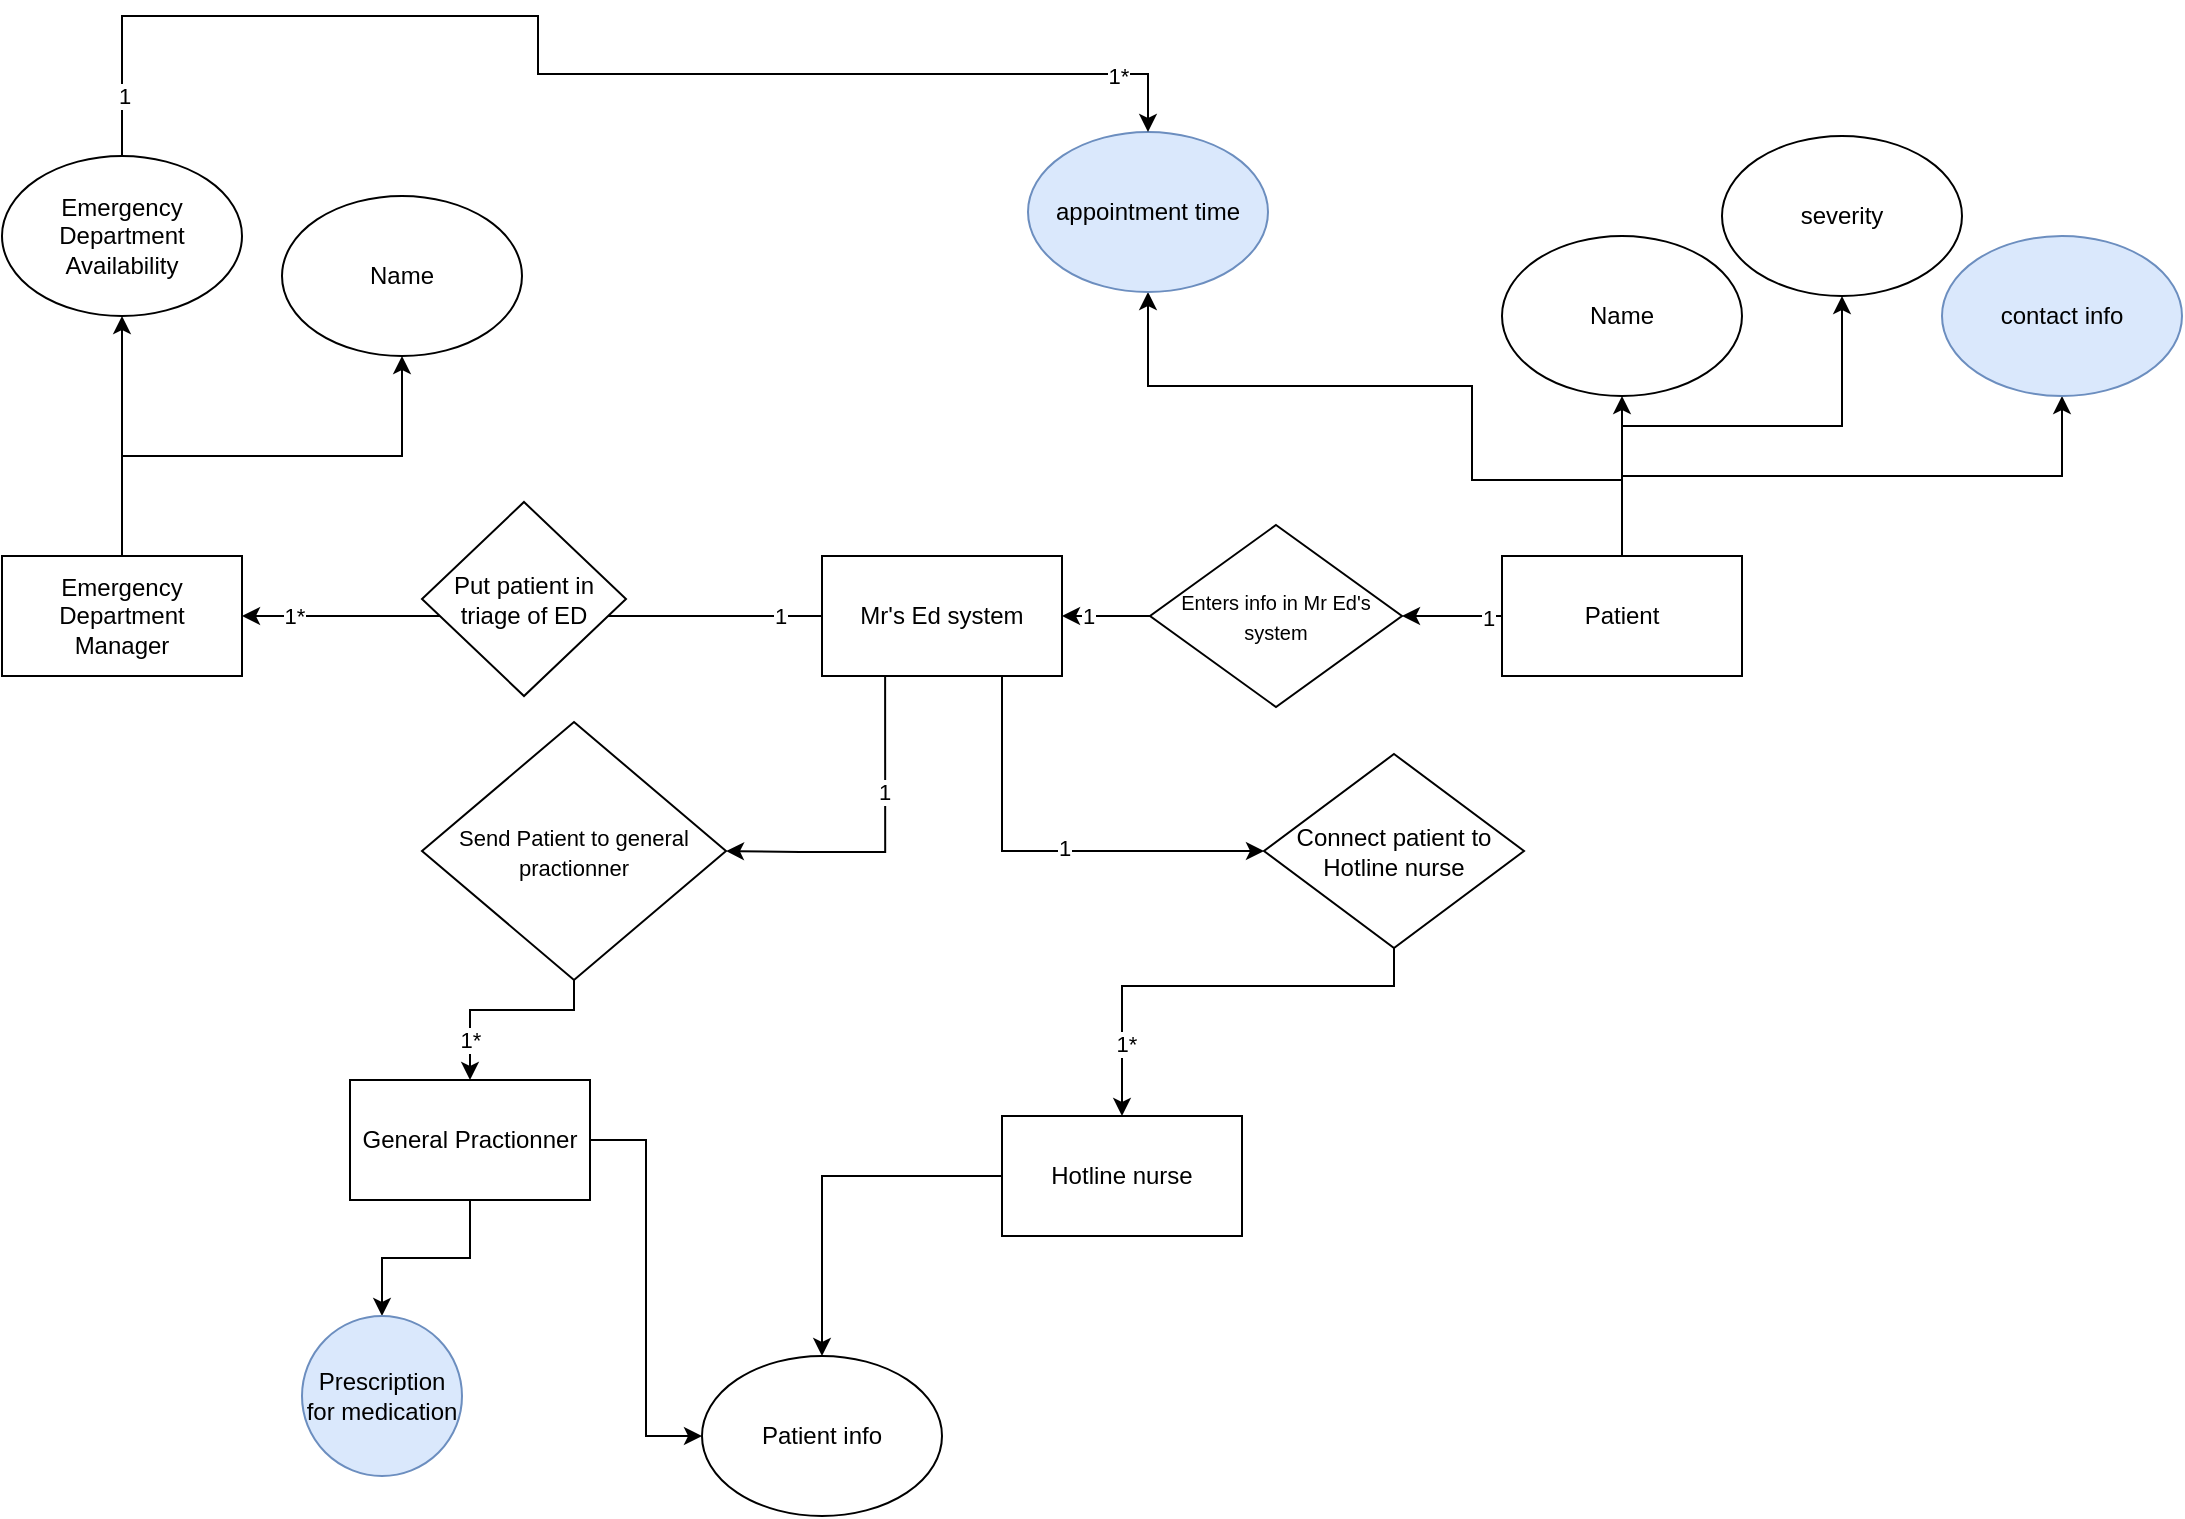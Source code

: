 <mxfile version="24.8.3">
  <diagram name="Page-1" id="12345-67890">
    <mxGraphModel dx="1325" dy="1089" grid="0" gridSize="10" guides="1" tooltips="1" connect="1" arrows="1" fold="1" page="0" pageScale="1" pageWidth="1100" pageHeight="850" background="none" math="0" shadow="0">
      <root>
        <mxCell id="0" />
        <mxCell id="1" parent="0" />
        <mxCell id="LKYqRy5Tb7PnWjAP05V9-2" value="" style="edgeStyle=orthogonalEdgeStyle;rounded=0;orthogonalLoop=1;jettySize=auto;html=1;" parent="1" source="TVGD07vnX8AzpcqW4ruT-3" target="LKYqRy5Tb7PnWjAP05V9-1" edge="1">
          <mxGeometry relative="1" as="geometry" />
        </mxCell>
        <mxCell id="TVGD07vnX8AzpcqW4ruT-3" value="Hotline nurse" style="rounded=0;whiteSpace=wrap;html=1;" parent="1" vertex="1">
          <mxGeometry x="510" y="540" width="120" height="60" as="geometry" />
        </mxCell>
        <mxCell id="TVGD07vnX8AzpcqW4ruT-8" value="" style="edgeStyle=orthogonalEdgeStyle;rounded=0;orthogonalLoop=1;jettySize=auto;html=1;entryX=0.5;entryY=1;entryDx=0;entryDy=0;" parent="1" source="TVGD07vnX8AzpcqW4ruT-4" target="TVGD07vnX8AzpcqW4ruT-9" edge="1">
          <mxGeometry relative="1" as="geometry">
            <mxPoint x="820" y="190" as="targetPoint" />
          </mxGeometry>
        </mxCell>
        <mxCell id="CDvcQh2_v84ddmQvgI2k-2" value="" style="edgeStyle=orthogonalEdgeStyle;rounded=0;orthogonalLoop=1;jettySize=auto;html=1;" parent="1" source="TVGD07vnX8AzpcqW4ruT-4" target="CDvcQh2_v84ddmQvgI2k-1" edge="1">
          <mxGeometry relative="1" as="geometry" />
        </mxCell>
        <mxCell id="C_DkNWzkhmENbxMC921y-1" value="1" style="edgeLabel;html=1;align=center;verticalAlign=middle;resizable=0;points=[];" parent="CDvcQh2_v84ddmQvgI2k-2" vertex="1" connectable="0">
          <mxGeometry x="-0.707" y="1" relative="1" as="geometry">
            <mxPoint as="offset" />
          </mxGeometry>
        </mxCell>
        <mxCell id="TVGD07vnX8AzpcqW4ruT-4" value="Patient" style="rounded=0;whiteSpace=wrap;html=1;" parent="1" vertex="1">
          <mxGeometry x="760" y="260" width="120" height="60" as="geometry" />
        </mxCell>
        <mxCell id="LKYqRy5Tb7PnWjAP05V9-4" value="" style="edgeStyle=orthogonalEdgeStyle;rounded=0;orthogonalLoop=1;jettySize=auto;html=1;entryX=0;entryY=0.5;entryDx=0;entryDy=0;" parent="1" source="TVGD07vnX8AzpcqW4ruT-5" target="LKYqRy5Tb7PnWjAP05V9-1" edge="1">
          <mxGeometry relative="1" as="geometry">
            <mxPoint x="320" y="720" as="targetPoint" />
          </mxGeometry>
        </mxCell>
        <mxCell id="LKYqRy5Tb7PnWjAP05V9-6" value="" style="edgeStyle=orthogonalEdgeStyle;rounded=0;orthogonalLoop=1;jettySize=auto;html=1;" parent="1" source="TVGD07vnX8AzpcqW4ruT-5" target="LKYqRy5Tb7PnWjAP05V9-5" edge="1">
          <mxGeometry relative="1" as="geometry" />
        </mxCell>
        <mxCell id="TVGD07vnX8AzpcqW4ruT-5" value="General Practionner" style="rounded=0;whiteSpace=wrap;html=1;" parent="1" vertex="1">
          <mxGeometry x="184" y="522" width="120" height="60" as="geometry" />
        </mxCell>
        <mxCell id="TVGD07vnX8AzpcqW4ruT-9" value="Name" style="ellipse;whiteSpace=wrap;html=1;" parent="1" vertex="1">
          <mxGeometry x="760" y="100" width="120" height="80" as="geometry" />
        </mxCell>
        <mxCell id="TVGD07vnX8AzpcqW4ruT-10" value="" style="edgeStyle=orthogonalEdgeStyle;rounded=0;orthogonalLoop=1;jettySize=auto;html=1;entryX=0.5;entryY=1;entryDx=0;entryDy=0;exitX=0.5;exitY=0;exitDx=0;exitDy=0;" parent="1" source="TVGD07vnX8AzpcqW4ruT-4" target="TVGD07vnX8AzpcqW4ruT-11" edge="1">
          <mxGeometry relative="1" as="geometry">
            <mxPoint x="830" y="270" as="sourcePoint" />
            <mxPoint x="830" y="200" as="targetPoint" />
          </mxGeometry>
        </mxCell>
        <mxCell id="TVGD07vnX8AzpcqW4ruT-11" value="contact info" style="ellipse;whiteSpace=wrap;html=1;fillColor=#dae8fc;strokeColor=#6c8ebf;" parent="1" vertex="1">
          <mxGeometry x="980" y="100" width="120" height="80" as="geometry" />
        </mxCell>
        <mxCell id="TVGD07vnX8AzpcqW4ruT-12" value="" style="edgeStyle=orthogonalEdgeStyle;rounded=0;orthogonalLoop=1;jettySize=auto;html=1;entryX=0.5;entryY=1;entryDx=0;entryDy=0;exitX=0.5;exitY=0;exitDx=0;exitDy=0;" parent="1" source="TVGD07vnX8AzpcqW4ruT-4" target="TVGD07vnX8AzpcqW4ruT-13" edge="1">
          <mxGeometry relative="1" as="geometry">
            <mxPoint x="710" y="410" as="sourcePoint" />
            <mxPoint x="710" y="340" as="targetPoint" />
          </mxGeometry>
        </mxCell>
        <mxCell id="TVGD07vnX8AzpcqW4ruT-13" value="severity" style="ellipse;whiteSpace=wrap;html=1;" parent="1" vertex="1">
          <mxGeometry x="870" y="50" width="120" height="80" as="geometry" />
        </mxCell>
        <mxCell id="TVGD07vnX8AzpcqW4ruT-14" value="" style="edgeStyle=orthogonalEdgeStyle;rounded=0;orthogonalLoop=1;jettySize=auto;html=1;entryX=0.5;entryY=1;entryDx=0;entryDy=0;exitX=0.5;exitY=0;exitDx=0;exitDy=0;" parent="1" source="TVGD07vnX8AzpcqW4ruT-4" target="TVGD07vnX8AzpcqW4ruT-15" edge="1">
          <mxGeometry relative="1" as="geometry">
            <mxPoint x="1020" y="390" as="sourcePoint" />
            <mxPoint x="1020" y="320" as="targetPoint" />
            <Array as="points">
              <mxPoint x="820" y="222" />
              <mxPoint x="745" y="222" />
              <mxPoint x="745" y="175" />
              <mxPoint x="583" y="175" />
            </Array>
          </mxGeometry>
        </mxCell>
        <mxCell id="TVGD07vnX8AzpcqW4ruT-15" value="appointment time" style="ellipse;whiteSpace=wrap;html=1;fillColor=#dae8fc;strokeColor=#6c8ebf;" parent="1" vertex="1">
          <mxGeometry x="523" y="48" width="120" height="80" as="geometry" />
        </mxCell>
        <mxCell id="CDvcQh2_v84ddmQvgI2k-1" value="&lt;font style=&quot;font-size: 10px;&quot;&gt;Enters info in Mr Ed&#39;s system&lt;/font&gt;" style="rhombus;whiteSpace=wrap;html=1;rounded=0;" parent="1" vertex="1">
          <mxGeometry x="584" y="244.5" width="126" height="91" as="geometry" />
        </mxCell>
        <mxCell id="CDvcQh2_v84ddmQvgI2k-3" value="Emergency Department&lt;div&gt;Manager&lt;/div&gt;" style="whiteSpace=wrap;html=1;rounded=0;" parent="1" vertex="1">
          <mxGeometry x="10" y="260" width="120" height="60" as="geometry" />
        </mxCell>
        <mxCell id="CDvcQh2_v84ddmQvgI2k-7" value="Name" style="ellipse;whiteSpace=wrap;html=1;" parent="1" vertex="1">
          <mxGeometry x="150" y="80" width="120" height="80" as="geometry" />
        </mxCell>
        <mxCell id="CDvcQh2_v84ddmQvgI2k-8" value="" style="edgeStyle=orthogonalEdgeStyle;rounded=0;orthogonalLoop=1;jettySize=auto;html=1;entryX=0.5;entryY=1;entryDx=0;entryDy=0;exitX=0.5;exitY=0;exitDx=0;exitDy=0;" parent="1" source="CDvcQh2_v84ddmQvgI2k-3" target="CDvcQh2_v84ddmQvgI2k-7" edge="1">
          <mxGeometry relative="1" as="geometry">
            <mxPoint x="180.5" y="270" as="sourcePoint" />
            <mxPoint x="340" y="120" as="targetPoint" />
          </mxGeometry>
        </mxCell>
        <mxCell id="C_DkNWzkhmENbxMC921y-10" value="" style="edgeStyle=orthogonalEdgeStyle;rounded=0;orthogonalLoop=1;jettySize=auto;html=1;entryX=0.5;entryY=0;entryDx=0;entryDy=0;" parent="1" source="CDvcQh2_v84ddmQvgI2k-9" target="TVGD07vnX8AzpcqW4ruT-15" edge="1">
          <mxGeometry relative="1" as="geometry">
            <mxPoint x="70" y="-20" as="targetPoint" />
            <Array as="points">
              <mxPoint x="70" y="-10" />
              <mxPoint x="278" y="-10" />
              <mxPoint x="278" y="19" />
              <mxPoint x="583" y="19" />
            </Array>
          </mxGeometry>
        </mxCell>
        <mxCell id="C_DkNWzkhmENbxMC921y-11" value="1" style="edgeLabel;html=1;align=center;verticalAlign=middle;resizable=0;points=[];" parent="C_DkNWzkhmENbxMC921y-10" vertex="1" connectable="0">
          <mxGeometry x="-0.905" y="-1" relative="1" as="geometry">
            <mxPoint as="offset" />
          </mxGeometry>
        </mxCell>
        <mxCell id="C_DkNWzkhmENbxMC921y-12" value="1*" style="edgeLabel;html=1;align=center;verticalAlign=middle;resizable=0;points=[];" parent="C_DkNWzkhmENbxMC921y-10" vertex="1" connectable="0">
          <mxGeometry x="0.862" y="-1" relative="1" as="geometry">
            <mxPoint as="offset" />
          </mxGeometry>
        </mxCell>
        <mxCell id="CDvcQh2_v84ddmQvgI2k-9" value="Emergency Department Availability" style="ellipse;whiteSpace=wrap;html=1;" parent="1" vertex="1">
          <mxGeometry x="10" y="60" width="120" height="80" as="geometry" />
        </mxCell>
        <mxCell id="CDvcQh2_v84ddmQvgI2k-10" value="" style="edgeStyle=orthogonalEdgeStyle;rounded=0;orthogonalLoop=1;jettySize=auto;html=1;entryX=0.5;entryY=1;entryDx=0;entryDy=0;exitX=0.5;exitY=0;exitDx=0;exitDy=0;" parent="1" source="CDvcQh2_v84ddmQvgI2k-3" target="CDvcQh2_v84ddmQvgI2k-9" edge="1">
          <mxGeometry relative="1" as="geometry">
            <mxPoint x="260" y="230" as="sourcePoint" />
            <mxPoint x="350" y="130" as="targetPoint" />
          </mxGeometry>
        </mxCell>
        <mxCell id="CDvcQh2_v84ddmQvgI2k-13" value="1" style="edgeStyle=orthogonalEdgeStyle;rounded=0;orthogonalLoop=1;jettySize=auto;html=1;" parent="1" source="CDvcQh2_v84ddmQvgI2k-1" target="CDvcQh2_v84ddmQvgI2k-12" edge="1">
          <mxGeometry x="0.409" relative="1" as="geometry">
            <mxPoint x="460" y="290" as="sourcePoint" />
            <mxPoint x="310" y="290" as="targetPoint" />
            <mxPoint as="offset" />
          </mxGeometry>
        </mxCell>
        <mxCell id="CDvcQh2_v84ddmQvgI2k-14" value="" style="edgeStyle=orthogonalEdgeStyle;rounded=0;orthogonalLoop=1;jettySize=auto;html=1;" parent="1" source="CDvcQh2_v84ddmQvgI2k-12" target="CDvcQh2_v84ddmQvgI2k-3" edge="1">
          <mxGeometry relative="1" as="geometry" />
        </mxCell>
        <mxCell id="C_DkNWzkhmENbxMC921y-4" value="1" style="edgeLabel;html=1;align=center;verticalAlign=middle;resizable=0;points=[];" parent="CDvcQh2_v84ddmQvgI2k-14" vertex="1" connectable="0">
          <mxGeometry x="-0.853" relative="1" as="geometry">
            <mxPoint as="offset" />
          </mxGeometry>
        </mxCell>
        <mxCell id="C_DkNWzkhmENbxMC921y-5" value="1*" style="edgeLabel;html=1;align=center;verticalAlign=middle;resizable=0;points=[];" parent="CDvcQh2_v84ddmQvgI2k-14" vertex="1" connectable="0">
          <mxGeometry x="0.825" relative="1" as="geometry">
            <mxPoint as="offset" />
          </mxGeometry>
        </mxCell>
        <mxCell id="CDvcQh2_v84ddmQvgI2k-12" value="Mr&#39;s Ed system" style="whiteSpace=wrap;html=1;rounded=0;" parent="1" vertex="1">
          <mxGeometry x="420" y="260" width="120" height="60" as="geometry" />
        </mxCell>
        <mxCell id="CDvcQh2_v84ddmQvgI2k-15" value="Put patient in triage of ED" style="rhombus;whiteSpace=wrap;html=1;" parent="1" vertex="1">
          <mxGeometry x="220" y="233" width="102" height="97" as="geometry" />
        </mxCell>
        <mxCell id="CDvcQh2_v84ddmQvgI2k-16" value="" style="endArrow=classic;html=1;rounded=0;exitX=0.5;exitY=1;exitDx=0;exitDy=0;entryX=0.5;entryY=0;entryDx=0;entryDy=0;edgeStyle=orthogonalEdgeStyle;" parent="1" source="CDvcQh2_v84ddmQvgI2k-17" target="TVGD07vnX8AzpcqW4ruT-5" edge="1">
          <mxGeometry width="50" height="50" relative="1" as="geometry">
            <mxPoint x="440" y="220" as="sourcePoint" />
            <mxPoint x="490" y="170" as="targetPoint" />
            <Array as="points">
              <mxPoint x="296" y="487" />
              <mxPoint x="244" y="487" />
            </Array>
          </mxGeometry>
        </mxCell>
        <mxCell id="C_DkNWzkhmENbxMC921y-3" value="1*" style="edgeLabel;html=1;align=center;verticalAlign=middle;resizable=0;points=[];" parent="CDvcQh2_v84ddmQvgI2k-16" vertex="1" connectable="0">
          <mxGeometry x="0.535" relative="1" as="geometry">
            <mxPoint y="3" as="offset" />
          </mxGeometry>
        </mxCell>
        <mxCell id="CDvcQh2_v84ddmQvgI2k-18" value="" style="endArrow=classic;html=1;rounded=0;exitX=0.263;exitY=1.002;exitDx=0;exitDy=0;entryX=1;entryY=0.5;entryDx=0;entryDy=0;edgeStyle=orthogonalEdgeStyle;exitPerimeter=0;" parent="1" source="CDvcQh2_v84ddmQvgI2k-12" target="CDvcQh2_v84ddmQvgI2k-17" edge="1">
          <mxGeometry width="50" height="50" relative="1" as="geometry">
            <mxPoint x="480" y="320" as="sourcePoint" />
            <mxPoint x="360" y="440" as="targetPoint" />
            <Array as="points">
              <mxPoint x="452" y="408" />
              <mxPoint x="409" y="408" />
            </Array>
          </mxGeometry>
        </mxCell>
        <mxCell id="C_DkNWzkhmENbxMC921y-2" value="1" style="edgeLabel;html=1;align=center;verticalAlign=middle;resizable=0;points=[];" parent="CDvcQh2_v84ddmQvgI2k-18" vertex="1" connectable="0">
          <mxGeometry x="-0.315" y="-1" relative="1" as="geometry">
            <mxPoint as="offset" />
          </mxGeometry>
        </mxCell>
        <mxCell id="CDvcQh2_v84ddmQvgI2k-17" value="&lt;font style=&quot;font-size: 11px;&quot;&gt;Send Patient to general practionner&lt;/font&gt;" style="rhombus;whiteSpace=wrap;html=1;" parent="1" vertex="1">
          <mxGeometry x="220" y="343" width="152" height="129" as="geometry" />
        </mxCell>
        <mxCell id="CDvcQh2_v84ddmQvgI2k-19" value="" style="endArrow=classic;html=1;rounded=0;exitX=0.5;exitY=1;exitDx=0;exitDy=0;entryX=0.5;entryY=0;entryDx=0;entryDy=0;edgeStyle=orthogonalEdgeStyle;" parent="1" source="CDvcQh2_v84ddmQvgI2k-21" target="TVGD07vnX8AzpcqW4ruT-3" edge="1">
          <mxGeometry width="50" height="50" relative="1" as="geometry">
            <mxPoint x="760" y="210" as="sourcePoint" />
            <mxPoint x="560" y="480" as="targetPoint" />
            <Array as="points">
              <mxPoint x="706" y="475" />
              <mxPoint x="570" y="475" />
            </Array>
          </mxGeometry>
        </mxCell>
        <mxCell id="C_DkNWzkhmENbxMC921y-8" value="1*" style="edgeLabel;html=1;align=center;verticalAlign=middle;resizable=0;points=[];" parent="CDvcQh2_v84ddmQvgI2k-19" vertex="1" connectable="0">
          <mxGeometry x="0.67" y="2" relative="1" as="geometry">
            <mxPoint as="offset" />
          </mxGeometry>
        </mxCell>
        <mxCell id="CDvcQh2_v84ddmQvgI2k-20" value="" style="endArrow=classic;html=1;rounded=0;exitX=0.75;exitY=1;exitDx=0;exitDy=0;entryX=0;entryY=0.5;entryDx=0;entryDy=0;edgeStyle=orthogonalEdgeStyle;" parent="1" source="CDvcQh2_v84ddmQvgI2k-12" target="CDvcQh2_v84ddmQvgI2k-21" edge="1">
          <mxGeometry width="50" height="50" relative="1" as="geometry">
            <mxPoint x="630" y="240" as="sourcePoint" />
            <mxPoint x="680" y="430" as="targetPoint" />
          </mxGeometry>
        </mxCell>
        <mxCell id="C_DkNWzkhmENbxMC921y-7" value="1" style="edgeLabel;html=1;align=center;verticalAlign=middle;resizable=0;points=[];" parent="CDvcQh2_v84ddmQvgI2k-20" vertex="1" connectable="0">
          <mxGeometry x="0.081" y="2" relative="1" as="geometry">
            <mxPoint as="offset" />
          </mxGeometry>
        </mxCell>
        <mxCell id="CDvcQh2_v84ddmQvgI2k-21" value="Connect patient to Hotline nurse" style="rhombus;whiteSpace=wrap;html=1;" parent="1" vertex="1">
          <mxGeometry x="641" y="359" width="130" height="97" as="geometry" />
        </mxCell>
        <mxCell id="LKYqRy5Tb7PnWjAP05V9-1" value="Patient info" style="ellipse;whiteSpace=wrap;html=1;rounded=0;" parent="1" vertex="1">
          <mxGeometry x="360" y="660" width="120" height="80" as="geometry" />
        </mxCell>
        <mxCell id="LKYqRy5Tb7PnWjAP05V9-5" value="Prescription for medication" style="ellipse;whiteSpace=wrap;html=1;rounded=0;fillColor=#dae8fc;strokeColor=#6c8ebf;" parent="1" vertex="1">
          <mxGeometry x="160" y="640" width="80" height="80" as="geometry" />
        </mxCell>
      </root>
    </mxGraphModel>
  </diagram>
</mxfile>
